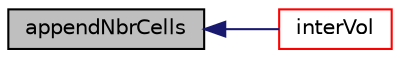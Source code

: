digraph "appendNbrCells"
{
  bgcolor="transparent";
  edge [fontname="Helvetica",fontsize="10",labelfontname="Helvetica",labelfontsize="10"];
  node [fontname="Helvetica",fontsize="10",shape=record];
  rankdir="LR";
  Node1 [label="appendNbrCells",height=0.2,width=0.4,color="black", fillcolor="grey75", style="filled", fontcolor="black"];
  Node1 -> Node2 [dir="back",color="midnightblue",fontsize="10",style="solid",fontname="Helvetica"];
  Node2 [label="interVol",height=0.2,width=0.4,color="red",URL="$a01510.html#aa66d788ef120ae63ec258a3e06504fd2",tooltip="Return the intersection volume between two cells. "];
}
